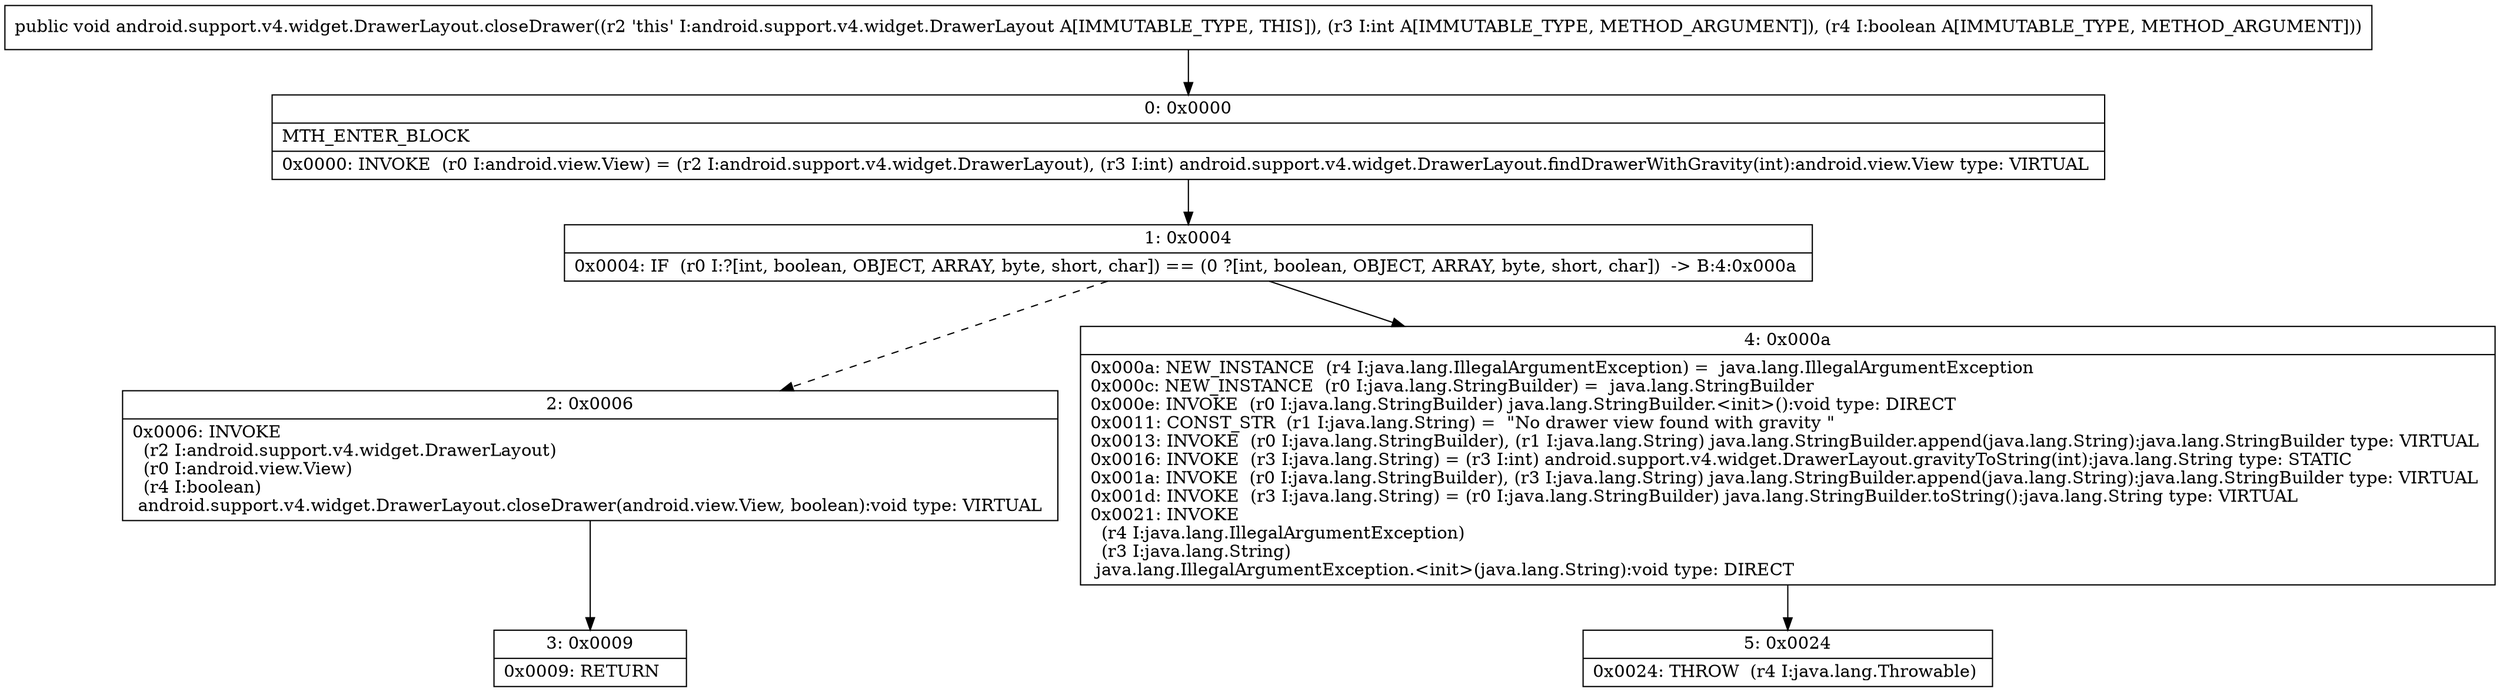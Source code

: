 digraph "CFG forandroid.support.v4.widget.DrawerLayout.closeDrawer(IZ)V" {
Node_0 [shape=record,label="{0\:\ 0x0000|MTH_ENTER_BLOCK\l|0x0000: INVOKE  (r0 I:android.view.View) = (r2 I:android.support.v4.widget.DrawerLayout), (r3 I:int) android.support.v4.widget.DrawerLayout.findDrawerWithGravity(int):android.view.View type: VIRTUAL \l}"];
Node_1 [shape=record,label="{1\:\ 0x0004|0x0004: IF  (r0 I:?[int, boolean, OBJECT, ARRAY, byte, short, char]) == (0 ?[int, boolean, OBJECT, ARRAY, byte, short, char])  \-\> B:4:0x000a \l}"];
Node_2 [shape=record,label="{2\:\ 0x0006|0x0006: INVOKE  \l  (r2 I:android.support.v4.widget.DrawerLayout)\l  (r0 I:android.view.View)\l  (r4 I:boolean)\l android.support.v4.widget.DrawerLayout.closeDrawer(android.view.View, boolean):void type: VIRTUAL \l}"];
Node_3 [shape=record,label="{3\:\ 0x0009|0x0009: RETURN   \l}"];
Node_4 [shape=record,label="{4\:\ 0x000a|0x000a: NEW_INSTANCE  (r4 I:java.lang.IllegalArgumentException) =  java.lang.IllegalArgumentException \l0x000c: NEW_INSTANCE  (r0 I:java.lang.StringBuilder) =  java.lang.StringBuilder \l0x000e: INVOKE  (r0 I:java.lang.StringBuilder) java.lang.StringBuilder.\<init\>():void type: DIRECT \l0x0011: CONST_STR  (r1 I:java.lang.String) =  \"No drawer view found with gravity \" \l0x0013: INVOKE  (r0 I:java.lang.StringBuilder), (r1 I:java.lang.String) java.lang.StringBuilder.append(java.lang.String):java.lang.StringBuilder type: VIRTUAL \l0x0016: INVOKE  (r3 I:java.lang.String) = (r3 I:int) android.support.v4.widget.DrawerLayout.gravityToString(int):java.lang.String type: STATIC \l0x001a: INVOKE  (r0 I:java.lang.StringBuilder), (r3 I:java.lang.String) java.lang.StringBuilder.append(java.lang.String):java.lang.StringBuilder type: VIRTUAL \l0x001d: INVOKE  (r3 I:java.lang.String) = (r0 I:java.lang.StringBuilder) java.lang.StringBuilder.toString():java.lang.String type: VIRTUAL \l0x0021: INVOKE  \l  (r4 I:java.lang.IllegalArgumentException)\l  (r3 I:java.lang.String)\l java.lang.IllegalArgumentException.\<init\>(java.lang.String):void type: DIRECT \l}"];
Node_5 [shape=record,label="{5\:\ 0x0024|0x0024: THROW  (r4 I:java.lang.Throwable) \l}"];
MethodNode[shape=record,label="{public void android.support.v4.widget.DrawerLayout.closeDrawer((r2 'this' I:android.support.v4.widget.DrawerLayout A[IMMUTABLE_TYPE, THIS]), (r3 I:int A[IMMUTABLE_TYPE, METHOD_ARGUMENT]), (r4 I:boolean A[IMMUTABLE_TYPE, METHOD_ARGUMENT])) }"];
MethodNode -> Node_0;
Node_0 -> Node_1;
Node_1 -> Node_2[style=dashed];
Node_1 -> Node_4;
Node_2 -> Node_3;
Node_4 -> Node_5;
}

